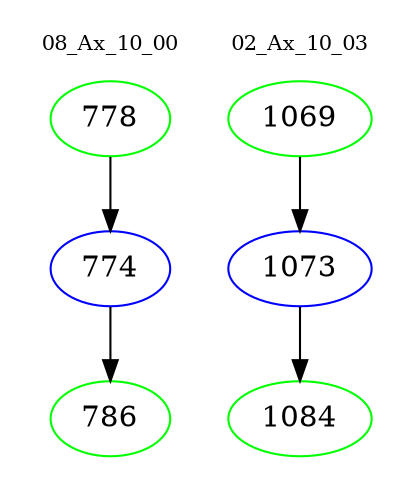 digraph{
subgraph cluster_0 {
color = white
label = "08_Ax_10_00";
fontsize=10;
T0_778 [label="778", color="green"]
T0_778 -> T0_774 [color="black"]
T0_774 [label="774", color="blue"]
T0_774 -> T0_786 [color="black"]
T0_786 [label="786", color="green"]
}
subgraph cluster_1 {
color = white
label = "02_Ax_10_03";
fontsize=10;
T1_1069 [label="1069", color="green"]
T1_1069 -> T1_1073 [color="black"]
T1_1073 [label="1073", color="blue"]
T1_1073 -> T1_1084 [color="black"]
T1_1084 [label="1084", color="green"]
}
}
